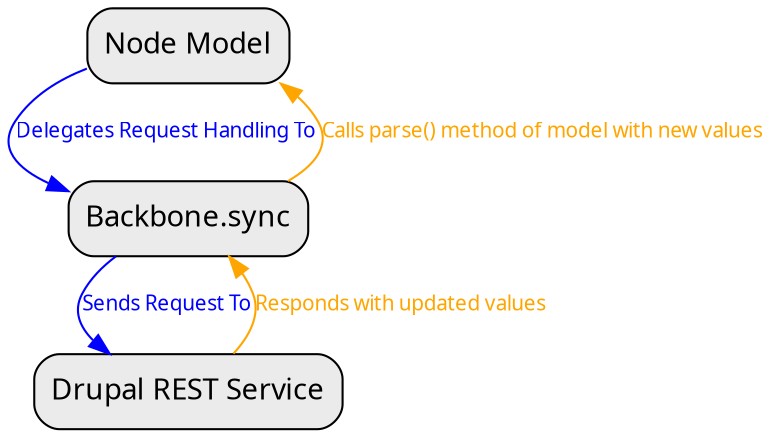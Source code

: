     digraph G {
         node [fontname="Inconsolata-g", fillcolor=gray92, style="filled,rounded", shape="rect"]
         edge [fontname="Inconsolata-g",fontsize="10"]
        N [label="Node Model"]
        B [label="Backbone.sync"]
        S [label="Drupal REST Service"]
        N->B [label="Delegates Request Handling To",color=blue,fontcolor=blue]
        B->S [label="Sends Request To",color=blue,fontcolor=blue]
        S->B [label="Responds with updated values",color=orange,fontcolor=orange]
        B->N [label="Calls parse() method of model with new values",color=orange,fontcolor=orange]
    }
